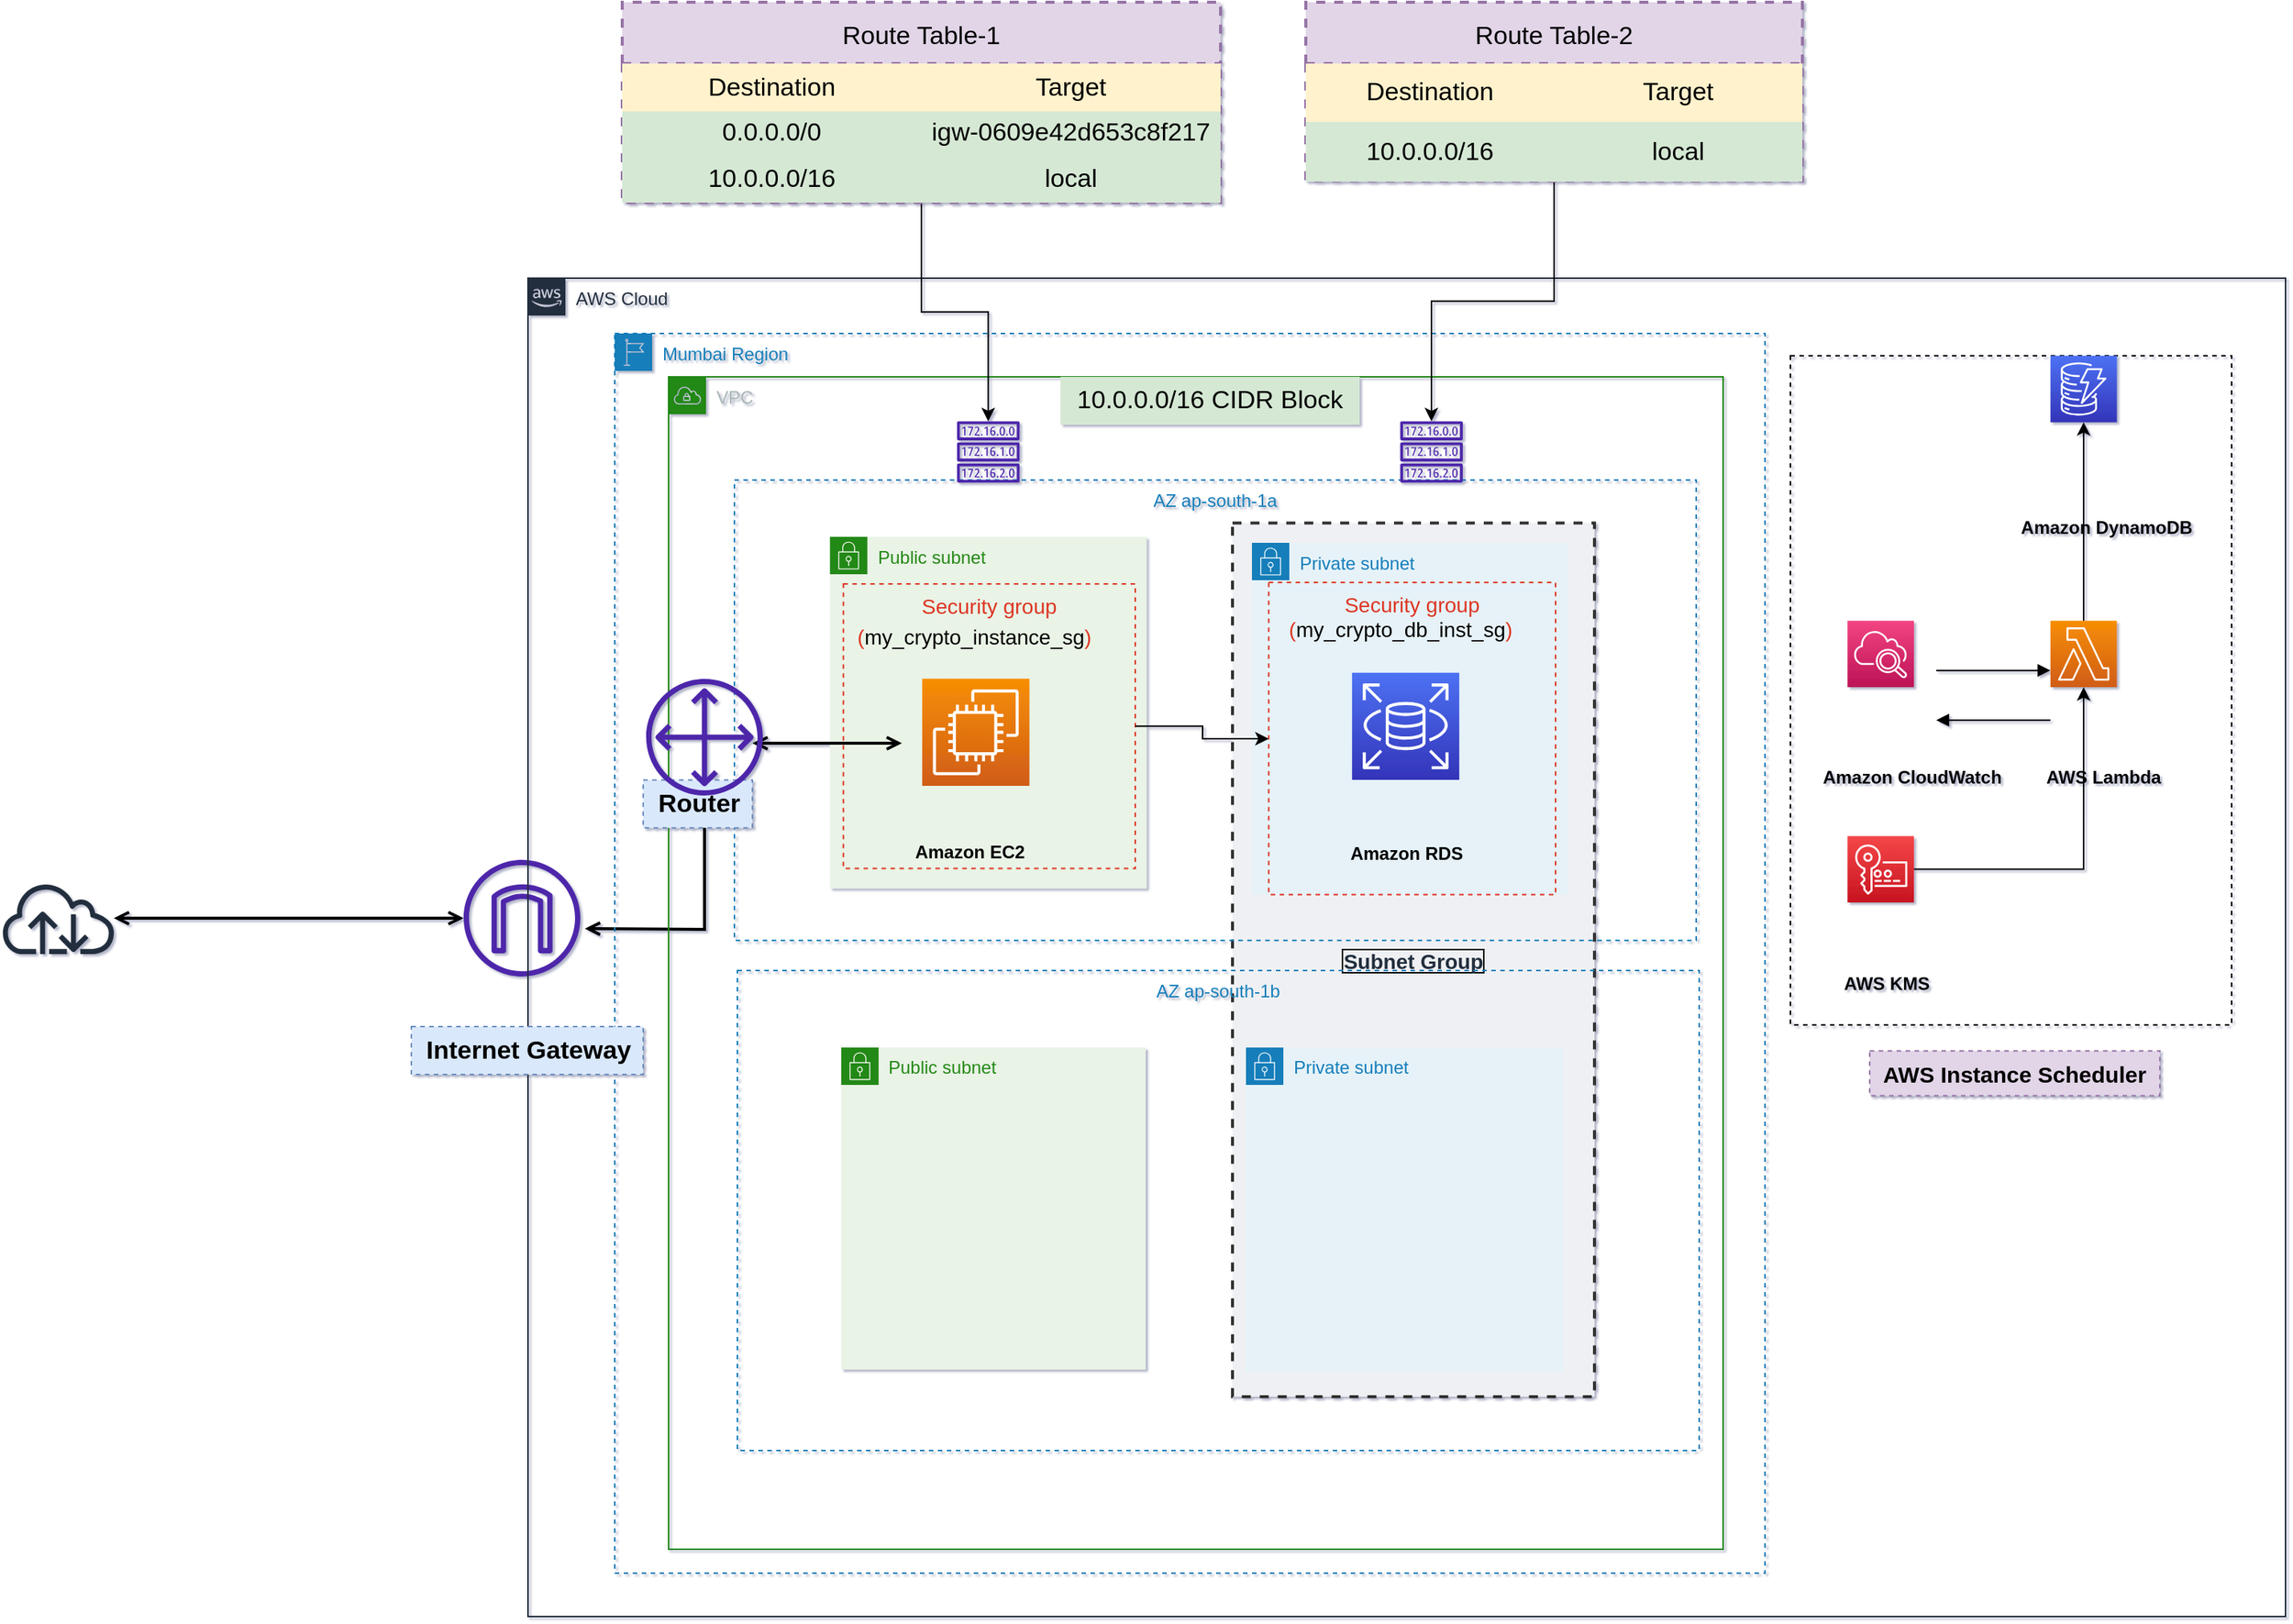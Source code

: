 <mxfile version="20.2.2" type="github">
  <diagram id="2K0YEEOZ1l51ox7jcc1k" name="Page-1">
    <mxGraphModel dx="2499" dy="1067" grid="0" gridSize="10" guides="1" tooltips="1" connect="1" arrows="1" fold="1" page="1" pageScale="1" pageWidth="550" pageHeight="383" background="#FFFFFF" math="0" shadow="1">
      <root>
        <mxCell id="0" />
        <mxCell id="1" parent="0" />
        <mxCell id="SISaF7dtmsZQxDDT0848-29" value="" style="sketch=0;outlineConnect=0;fontColor=#232F3E;gradientColor=none;fillColor=#4D27AA;strokeColor=none;dashed=0;verticalLabelPosition=bottom;verticalAlign=top;align=center;html=1;fontSize=12;fontStyle=0;aspect=fixed;pointerEvents=1;shape=mxgraph.aws4.internet_gateway;labelBackgroundColor=none;labelBorderColor=none;" parent="1" vertex="1">
          <mxGeometry x="380" y="592" width="78" height="78" as="geometry" />
        </mxCell>
        <mxCell id="SISaF7dtmsZQxDDT0848-30" value="" style="sketch=0;outlineConnect=0;fontColor=#232F3E;gradientColor=none;fillColor=#232F3D;strokeColor=none;dashed=0;verticalLabelPosition=bottom;verticalAlign=top;align=center;html=1;fontSize=12;fontStyle=0;aspect=fixed;pointerEvents=1;shape=mxgraph.aws4.internet;labelBackgroundColor=none;labelBorderColor=none;" parent="1" vertex="1">
          <mxGeometry x="70" y="607" width="78" height="48" as="geometry" />
        </mxCell>
        <mxCell id="SISaF7dtmsZQxDDT0848-38" value="" style="group" parent="1" vertex="1" connectable="0">
          <mxGeometry x="423" y="203" width="1175" height="895" as="geometry" />
        </mxCell>
        <mxCell id="SISaF7dtmsZQxDDT0848-16" value="Subnet Group" style="fillColor=#EFF0F3;strokeColor=#333333;dashed=1;verticalAlign=middle;fontStyle=1;fontColor=#232F3D;fontSize=14;labelBorderColor=default;labelBackgroundColor=none;strokeWidth=2;" parent="SISaF7dtmsZQxDDT0848-38" vertex="1">
          <mxGeometry x="471" y="163.78" width="242" height="584.22" as="geometry" />
        </mxCell>
        <mxCell id="Ib_drEK7eYLLQow4bi6I-1" value="AWS Cloud" style="points=[[0,0],[0.25,0],[0.5,0],[0.75,0],[1,0],[1,0.25],[1,0.5],[1,0.75],[1,1],[0.75,1],[0.5,1],[0.25,1],[0,1],[0,0.75],[0,0.5],[0,0.25]];outlineConnect=0;gradientColor=none;html=1;whiteSpace=wrap;fontSize=12;fontStyle=0;container=1;pointerEvents=0;collapsible=0;recursiveResize=0;shape=mxgraph.aws4.group;grIcon=mxgraph.aws4.group_aws_cloud_alt;strokeColor=#232F3E;fillColor=none;verticalAlign=top;align=left;spacingLeft=30;fontColor=#232F3E;dashed=0;" parent="SISaF7dtmsZQxDDT0848-38" vertex="1">
          <mxGeometry width="1175" height="895" as="geometry" />
        </mxCell>
        <mxCell id="SISaF7dtmsZQxDDT0848-35" value="" style="group;labelBorderColor=default;strokeColor=default;dashed=1;" parent="Ib_drEK7eYLLQow4bi6I-1" vertex="1" connectable="0">
          <mxGeometry x="844.003" y="51.901" width="294.956" height="447.5" as="geometry" />
        </mxCell>
        <mxCell id="Ib_drEK7eYLLQow4bi6I-46" value="AWS KMS" style="text;html=1;align=center;verticalAlign=middle;resizable=0;points=[];autosize=1;strokeColor=none;fillColor=none;fontFamily=Helvetica;fontSize=12;fontStyle=1" parent="SISaF7dtmsZQxDDT0848-35" vertex="1">
          <mxGeometry x="26.033" y="407.34" width="75" height="26" as="geometry" />
        </mxCell>
        <mxCell id="SISaF7dtmsZQxDDT0848-1" value="" style="group" parent="SISaF7dtmsZQxDDT0848-35" vertex="1" connectable="0">
          <mxGeometry width="294.956" height="398.734" as="geometry" />
        </mxCell>
        <mxCell id="Ib_drEK7eYLLQow4bi6I-13" value="" style="sketch=0;points=[[0,0,0],[0.25,0,0],[0.5,0,0],[0.75,0,0],[1,0,0],[0,1,0],[0.25,1,0],[0.5,1,0],[0.75,1,0],[1,1,0],[0,0.25,0],[0,0.5,0],[0,0.75,0],[1,0.25,0],[1,0.5,0],[1,0.75,0]];outlineConnect=0;fontColor=#232F3E;gradientColor=#F78E04;gradientDirection=north;fillColor=#D05C17;strokeColor=#ffffff;dashed=0;verticalLabelPosition=bottom;verticalAlign=top;align=center;html=1;fontSize=12;fontStyle=0;aspect=fixed;shape=mxgraph.aws4.resourceIcon;resIcon=mxgraph.aws4.lambda;" parent="SISaF7dtmsZQxDDT0848-1" vertex="1">
          <mxGeometry x="173.827" y="177.215" width="44.423" height="44.423" as="geometry" />
        </mxCell>
        <mxCell id="Ib_drEK7eYLLQow4bi6I-51" style="edgeStyle=orthogonalEdgeStyle;rounded=0;orthogonalLoop=1;jettySize=auto;html=1;entryX=0.5;entryY=1;entryDx=0;entryDy=0;entryPerimeter=0;strokeColor=#000000;" parent="SISaF7dtmsZQxDDT0848-1" source="Ib_drEK7eYLLQow4bi6I-14" target="Ib_drEK7eYLLQow4bi6I-13" edge="1">
          <mxGeometry relative="1" as="geometry" />
        </mxCell>
        <mxCell id="Ib_drEK7eYLLQow4bi6I-14" value="" style="sketch=0;points=[[0,0,0],[0.25,0,0],[0.5,0,0],[0.75,0,0],[1,0,0],[0,1,0],[0.25,1,0],[0.5,1,0],[0.75,1,0],[1,1,0],[0,0.25,0],[0,0.5,0],[0,0.75,0],[1,0.25,0],[1,0.5,0],[1,0.75,0]];outlineConnect=0;fontColor=#232F3E;gradientColor=#F54749;gradientDirection=north;fillColor=#C7131F;strokeColor=#ffffff;dashed=0;verticalLabelPosition=bottom;verticalAlign=top;align=center;html=1;fontSize=12;fontStyle=0;aspect=fixed;shape=mxgraph.aws4.resourceIcon;resIcon=mxgraph.aws4.key_management_service;" parent="SISaF7dtmsZQxDDT0848-1" vertex="1">
          <mxGeometry x="38.157" y="321.202" width="44.423" height="44.423" as="geometry" />
        </mxCell>
        <mxCell id="Ib_drEK7eYLLQow4bi6I-15" value="" style="sketch=0;points=[[0,0,0],[0.25,0,0],[0.5,0,0],[0.75,0,0],[1,0,0],[0,1,0],[0.25,1,0],[0.5,1,0],[0.75,1,0],[1,1,0],[0,0.25,0],[0,0.5,0],[0,0.75,0],[1,0.25,0],[1,0.5,0],[1,0.75,0]];outlineConnect=0;fontColor=#232F3E;gradientColor=#4D72F3;gradientDirection=north;fillColor=#3334B9;strokeColor=#ffffff;dashed=0;verticalLabelPosition=bottom;verticalAlign=top;align=center;html=1;fontSize=12;fontStyle=0;aspect=fixed;shape=mxgraph.aws4.resourceIcon;resIcon=mxgraph.aws4.dynamodb;" parent="SISaF7dtmsZQxDDT0848-1" vertex="1">
          <mxGeometry x="173.827" width="44.423" height="44.423" as="geometry" />
        </mxCell>
        <mxCell id="Ib_drEK7eYLLQow4bi6I-16" value="" style="sketch=0;points=[[0,0,0],[0.25,0,0],[0.5,0,0],[0.75,0,0],[1,0,0],[0,1,0],[0.25,1,0],[0.5,1,0],[0.75,1,0],[1,1,0],[0,0.25,0],[0,0.5,0],[0,0.75,0],[1,0.25,0],[1,0.5,0],[1,0.75,0]];points=[[0,0,0],[0.25,0,0],[0.5,0,0],[0.75,0,0],[1,0,0],[0,1,0],[0.25,1,0],[0.5,1,0],[0.75,1,0],[1,1,0],[0,0.25,0],[0,0.5,0],[0,0.75,0],[1,0.25,0],[1,0.5,0],[1,0.75,0]];outlineConnect=0;fontColor=#232F3E;gradientColor=#F34482;gradientDirection=north;fillColor=#BC1356;strokeColor=#ffffff;dashed=0;verticalLabelPosition=bottom;verticalAlign=top;align=center;html=1;fontSize=12;fontStyle=0;aspect=fixed;shape=mxgraph.aws4.resourceIcon;resIcon=mxgraph.aws4.cloudwatch_2;" parent="SISaF7dtmsZQxDDT0848-1" vertex="1">
          <mxGeometry x="38.157" y="177.215" width="44.423" height="44.423" as="geometry" />
        </mxCell>
        <mxCell id="Ib_drEK7eYLLQow4bi6I-21" value="" style="edgeStyle=orthogonalEdgeStyle;html=1;endArrow=none;elbow=vertical;startArrow=block;startFill=1;strokeColor=#000000;rounded=0;" parent="SISaF7dtmsZQxDDT0848-1" edge="1">
          <mxGeometry width="100" relative="1" as="geometry">
            <mxPoint x="97.513" y="243.671" as="sourcePoint" />
            <mxPoint x="173.827" y="243.671" as="targetPoint" />
          </mxGeometry>
        </mxCell>
        <mxCell id="Ib_drEK7eYLLQow4bi6I-22" value="" style="edgeStyle=orthogonalEdgeStyle;html=1;endArrow=block;elbow=vertical;startArrow=none;endFill=1;strokeColor=#000000;rounded=0;" parent="SISaF7dtmsZQxDDT0848-1" edge="1">
          <mxGeometry width="100" relative="1" as="geometry">
            <mxPoint x="97.513" y="210.443" as="sourcePoint" />
            <mxPoint x="173.827" y="210.443" as="targetPoint" />
          </mxGeometry>
        </mxCell>
        <mxCell id="Ib_drEK7eYLLQow4bi6I-35" value="Amazon CloudWatch" style="text;html=1;align=center;verticalAlign=middle;resizable=0;points=[];autosize=1;strokeColor=none;fillColor=none;fontFamily=Helvetica;fontSize=12;fontStyle=1" parent="SISaF7dtmsZQxDDT0848-1" vertex="1">
          <mxGeometry x="12.45" y="268.691" width="138" height="26" as="geometry" />
        </mxCell>
        <mxCell id="Ib_drEK7eYLLQow4bi6I-47" value="AWS Lambda" style="text;html=1;align=center;verticalAlign=middle;resizable=0;points=[];autosize=1;strokeColor=none;fillColor=none;fontSize=12;fontStyle=1" parent="SISaF7dtmsZQxDDT0848-1" vertex="1">
          <mxGeometry x="161.684" y="268.691" width="95" height="26" as="geometry" />
        </mxCell>
        <mxCell id="Ib_drEK7eYLLQow4bi6I-49" value="Amazon DynamoDB" style="text;html=1;align=center;verticalAlign=middle;resizable=0;points=[];autosize=1;strokeColor=none;fillColor=none;fontSize=12;fontStyle=1" parent="SISaF7dtmsZQxDDT0848-1" vertex="1">
          <mxGeometry x="144.418" y="102.552" width="133" height="26" as="geometry" />
        </mxCell>
        <mxCell id="Ib_drEK7eYLLQow4bi6I-23" value="" style="edgeStyle=orthogonalEdgeStyle;rounded=0;orthogonalLoop=1;jettySize=auto;html=1;strokeColor=#000000;" parent="SISaF7dtmsZQxDDT0848-1" source="Ib_drEK7eYLLQow4bi6I-13" target="Ib_drEK7eYLLQow4bi6I-15" edge="1">
          <mxGeometry relative="1" as="geometry" />
        </mxCell>
        <mxCell id="SISaF7dtmsZQxDDT0848-132" value="" style="edgeStyle=orthogonalEdgeStyle;html=1;endArrow=open;elbow=vertical;startArrow=open;startFill=0;endFill=0;strokeColor=#000000;rounded=0;fontSize=17;fontColor=#000000;strokeWidth=2;" parent="Ib_drEK7eYLLQow4bi6I-1" target="SISaF7dtmsZQxDDT0848-32" edge="1">
          <mxGeometry width="100" relative="1" as="geometry">
            <mxPoint x="38" y="435" as="sourcePoint" />
            <mxPoint x="138" y="435" as="targetPoint" />
          </mxGeometry>
        </mxCell>
        <mxCell id="Ib_drEK7eYLLQow4bi6I-2" value="Mumbai Region" style="points=[[0,0],[0.25,0],[0.5,0],[0.75,0],[1,0],[1,0.25],[1,0.5],[1,0.75],[1,1],[0.75,1],[0.5,1],[0.25,1],[0,1],[0,0.75],[0,0.5],[0,0.25]];outlineConnect=0;gradientColor=none;html=1;whiteSpace=wrap;fontSize=12;fontStyle=0;container=1;pointerEvents=0;collapsible=0;recursiveResize=0;shape=mxgraph.aws4.group;grIcon=mxgraph.aws4.group_region;strokeColor=#147EBA;fillColor=none;verticalAlign=top;align=left;spacingLeft=30;fontColor=#147EBA;dashed=1;" parent="SISaF7dtmsZQxDDT0848-38" vertex="1">
          <mxGeometry x="58" y="37" width="769" height="829" as="geometry" />
        </mxCell>
        <mxCell id="SISaF7dtmsZQxDDT0848-8" value="AZ ap-south-1b" style="fillColor=none;strokeColor=#147EBA;dashed=1;verticalAlign=top;fontStyle=0;fontColor=#147EBA;" parent="Ib_drEK7eYLLQow4bi6I-2" vertex="1">
          <mxGeometry x="82" y="426" width="643" height="321" as="geometry" />
        </mxCell>
        <mxCell id="SISaF7dtmsZQxDDT0848-9" value="" style="group" parent="Ib_drEK7eYLLQow4bi6I-2" vertex="1" connectable="0">
          <mxGeometry x="151.4" y="477.49" width="203.6" height="215.51" as="geometry" />
        </mxCell>
        <mxCell id="SISaF7dtmsZQxDDT0848-10" value="Public subnet" style="points=[[0,0],[0.25,0],[0.5,0],[0.75,0],[1,0],[1,0.25],[1,0.5],[1,0.75],[1,1],[0.75,1],[0.5,1],[0.25,1],[0,1],[0,0.75],[0,0.5],[0,0.25]];outlineConnect=0;gradientColor=none;html=1;whiteSpace=wrap;fontSize=12;fontStyle=0;container=1;pointerEvents=0;collapsible=0;recursiveResize=0;shape=mxgraph.aws4.group;grIcon=mxgraph.aws4.group_security_group;grStroke=0;strokeColor=#248814;fillColor=#E9F3E6;verticalAlign=top;align=left;spacingLeft=30;fontColor=#248814;dashed=0;" parent="SISaF7dtmsZQxDDT0848-9" vertex="1">
          <mxGeometry width="203.6" height="215.357" as="geometry" />
        </mxCell>
        <mxCell id="SISaF7dtmsZQxDDT0848-13" value="Private subnet" style="points=[[0,0],[0.25,0],[0.5,0],[0.75,0],[1,0],[1,0.25],[1,0.5],[1,0.75],[1,1],[0.75,1],[0.5,1],[0.25,1],[0,1],[0,0.75],[0,0.5],[0,0.25]];outlineConnect=0;gradientColor=none;html=1;whiteSpace=wrap;fontSize=12;fontStyle=0;container=1;pointerEvents=0;collapsible=0;recursiveResize=0;shape=mxgraph.aws4.group;grIcon=mxgraph.aws4.group_security_group;grStroke=0;strokeColor=#147EBA;fillColor=#E6F2F8;verticalAlign=top;align=left;spacingLeft=30;fontColor=#147EBA;dashed=0;" parent="Ib_drEK7eYLLQow4bi6I-2" vertex="1">
          <mxGeometry x="422" y="477.49" width="212" height="217.51" as="geometry" />
        </mxCell>
        <mxCell id="Ib_drEK7eYLLQow4bi6I-3" value="AZ ap-south-1a" style="fillColor=none;strokeColor=#147EBA;dashed=1;verticalAlign=top;fontStyle=0;fontColor=#147EBA;" parent="SISaF7dtmsZQxDDT0848-38" vertex="1">
          <mxGeometry x="138" y="135" width="643" height="307.89" as="geometry" />
        </mxCell>
        <mxCell id="Ib_drEK7eYLLQow4bi6I-4" value="VPC" style="points=[[0,0],[0.25,0],[0.5,0],[0.75,0],[1,0],[1,0.25],[1,0.5],[1,0.75],[1,1],[0.75,1],[0.5,1],[0.25,1],[0,1],[0,0.75],[0,0.5],[0,0.25]];outlineConnect=0;gradientColor=none;html=1;whiteSpace=wrap;fontSize=12;fontStyle=0;container=1;pointerEvents=0;collapsible=0;recursiveResize=0;shape=mxgraph.aws4.group;grIcon=mxgraph.aws4.group_vpc;strokeColor=#248814;fillColor=none;verticalAlign=top;align=left;spacingLeft=30;fontColor=#AAB7B8;dashed=0;" parent="SISaF7dtmsZQxDDT0848-38" vertex="1">
          <mxGeometry x="94" y="66" width="705" height="784" as="geometry" />
        </mxCell>
        <mxCell id="Ib_drEK7eYLLQow4bi6I-6" value="Private subnet" style="points=[[0,0],[0.25,0],[0.5,0],[0.75,0],[1,0],[1,0.25],[1,0.5],[1,0.75],[1,1],[0.75,1],[0.5,1],[0.25,1],[0,1],[0,0.75],[0,0.5],[0,0.25]];outlineConnect=0;gradientColor=none;html=1;whiteSpace=wrap;fontSize=12;fontStyle=0;container=1;pointerEvents=0;collapsible=0;recursiveResize=0;shape=mxgraph.aws4.group;grIcon=mxgraph.aws4.group_security_group;grStroke=0;strokeColor=#147EBA;fillColor=#E6F2F8;verticalAlign=top;align=left;spacingLeft=30;fontColor=#147EBA;dashed=0;" parent="Ib_drEK7eYLLQow4bi6I-4" vertex="1">
          <mxGeometry x="390.005" y="110.995" width="211.729" height="235.284" as="geometry" />
        </mxCell>
        <mxCell id="SISaF7dtmsZQxDDT0848-20" value="Security group" style="fillColor=none;strokeColor=#DD3522;verticalAlign=top;fontStyle=0;fontColor=#DD3522;dashed=1;labelBackgroundColor=none;labelBorderColor=none;fontSize=14;" parent="Ib_drEK7eYLLQow4bi6I-6" vertex="1">
          <mxGeometry x="11.215" y="26.527" width="191.777" height="208.756" as="geometry" />
        </mxCell>
        <mxCell id="Ib_drEK7eYLLQow4bi6I-9" value="" style="sketch=0;points=[[0,0,0],[0.25,0,0],[0.5,0,0],[0.75,0,0],[1,0,0],[0,1,0],[0.25,1,0],[0.5,1,0],[0.75,1,0],[1,1,0],[0,0.25,0],[0,0.5,0],[0,0.75,0],[1,0.25,0],[1,0.5,0],[1,0.75,0]];outlineConnect=0;fontColor=#232F3E;gradientColor=#4D72F3;gradientDirection=north;fillColor=#3334B9;strokeColor=#ffffff;dashed=0;verticalLabelPosition=bottom;verticalAlign=top;align=center;html=1;fontSize=12;fontStyle=0;aspect=fixed;shape=mxgraph.aws4.resourceIcon;resIcon=mxgraph.aws4.rds;" parent="Ib_drEK7eYLLQow4bi6I-6" vertex="1">
          <mxGeometry x="66.909" y="86.858" width="71.689" height="71.689" as="geometry" />
        </mxCell>
        <mxCell id="Ib_drEK7eYLLQow4bi6I-53" value="Amazon RDS" style="text;html=1;align=center;verticalAlign=middle;resizable=0;points=[];autosize=1;strokeColor=none;fillColor=none;fontStyle=1" parent="Ib_drEK7eYLLQow4bi6I-6" vertex="1">
          <mxGeometry x="53.275" y="192.61" width="100" height="30" as="geometry" />
        </mxCell>
        <mxCell id="SISaF7dtmsZQxDDT0848-28" value="&lt;span style=&quot;color: rgb(221, 53, 34); user-select: auto;&quot;&gt;(&lt;/span&gt;&lt;span style=&quot;user-select: auto;&quot;&gt;my_crypto_db_inst_sg&lt;/span&gt;&lt;span style=&quot;color: rgb(221, 53, 34); user-select: auto;&quot;&gt;)&lt;/span&gt;" style="text;html=1;resizable=0;autosize=1;align=center;verticalAlign=middle;points=[];fillColor=none;strokeColor=none;rounded=0;dashed=1;labelBackgroundColor=none;labelBorderColor=none;fontSize=14;fontColor=#000000;" parent="Ib_drEK7eYLLQow4bi6I-6" vertex="1">
          <mxGeometry x="15.701" y="43.827" width="167" height="29" as="geometry" />
        </mxCell>
        <mxCell id="SISaF7dtmsZQxDDT0848-2" style="edgeStyle=orthogonalEdgeStyle;rounded=0;orthogonalLoop=1;jettySize=auto;html=1;exitX=0.5;exitY=1;exitDx=0;exitDy=0;" parent="SISaF7dtmsZQxDDT0848-38" source="Ib_drEK7eYLLQow4bi6I-3" target="Ib_drEK7eYLLQow4bi6I-3" edge="1">
          <mxGeometry relative="1" as="geometry" />
        </mxCell>
        <mxCell id="SISaF7dtmsZQxDDT0848-5" value="" style="group" parent="SISaF7dtmsZQxDDT0848-38" vertex="1" connectable="0">
          <mxGeometry x="201.871" y="173.003" width="211.729" height="235.284" as="geometry" />
        </mxCell>
        <mxCell id="Ib_drEK7eYLLQow4bi6I-5" value="Public subnet" style="points=[[0,0],[0.25,0],[0.5,0],[0.75,0],[1,0],[1,0.25],[1,0.5],[1,0.75],[1,1],[0.75,1],[0.5,1],[0.25,1],[0,1],[0,0.75],[0,0.5],[0,0.25]];outlineConnect=0;gradientColor=none;html=1;whiteSpace=wrap;fontSize=12;fontStyle=0;container=1;pointerEvents=0;collapsible=0;recursiveResize=0;shape=mxgraph.aws4.group;grIcon=mxgraph.aws4.group_security_group;grStroke=0;strokeColor=#248814;fillColor=#E9F3E6;verticalAlign=top;align=left;spacingLeft=30;fontColor=#248814;dashed=0;" parent="SISaF7dtmsZQxDDT0848-5" vertex="1">
          <mxGeometry width="211.729" height="235.116" as="geometry" />
        </mxCell>
        <mxCell id="SISaF7dtmsZQxDDT0848-18" value="Security group" style="fillColor=none;strokeColor=#DD3522;verticalAlign=top;fontStyle=0;fontColor=#DD3522;dashed=1;labelBackgroundColor=none;labelBorderColor=none;fontSize=14;" parent="Ib_drEK7eYLLQow4bi6I-5" vertex="1">
          <mxGeometry x="8.972" y="31.483" width="195.144" height="190.208" as="geometry" />
        </mxCell>
        <mxCell id="Ib_drEK7eYLLQow4bi6I-7" value="" style="sketch=0;points=[[0,0,0],[0.25,0,0],[0.5,0,0],[0.75,0,0],[1,0,0],[0,1,0],[0.25,1,0],[0.5,1,0],[0.75,1,0],[1,1,0],[0,0.25,0],[0,0.5,0],[0,0.75,0],[1,0.25,0],[1,0.5,0],[1,0.75,0]];outlineConnect=0;fontColor=#232F3E;gradientColor=#F78E04;gradientDirection=north;fillColor=#D05C17;strokeColor=#ffffff;dashed=0;verticalLabelPosition=bottom;verticalAlign=top;align=center;html=1;fontSize=12;fontStyle=0;aspect=fixed;shape=mxgraph.aws4.resourceIcon;resIcon=mxgraph.aws4.ec2;" parent="Ib_drEK7eYLLQow4bi6I-5" vertex="1">
          <mxGeometry x="61.684" y="94.856" width="71.69" height="71.69" as="geometry" />
        </mxCell>
        <mxCell id="SISaF7dtmsZQxDDT0848-21" value="&lt;span style=&quot;color: rgb(221, 53, 34); user-select: auto;&quot;&gt;(&lt;/span&gt;&lt;span style=&quot;user-select: auto;&quot;&gt;my_crypto_instance_sg&lt;/span&gt;&lt;span style=&quot;color: rgb(221, 53, 34); user-select: auto;&quot;&gt;)&lt;/span&gt;" style="text;html=1;resizable=0;autosize=1;align=center;verticalAlign=middle;points=[];fillColor=none;strokeColor=none;rounded=0;dashed=1;labelBackgroundColor=none;labelBorderColor=none;fontSize=14;fontColor=#000000;" parent="Ib_drEK7eYLLQow4bi6I-5" vertex="1">
          <mxGeometry x="8.969" y="52.473" width="174" height="29" as="geometry" />
        </mxCell>
        <mxCell id="Ib_drEK7eYLLQow4bi6I-52" value="Amazon EC2" style="text;html=1;align=center;verticalAlign=middle;resizable=0;points=[];autosize=1;strokeColor=none;fillColor=none;fontStyle=1" parent="SISaF7dtmsZQxDDT0848-5" vertex="1">
          <mxGeometry x="43.407" y="195.76" width="100" height="30" as="geometry" />
        </mxCell>
        <mxCell id="SISaF7dtmsZQxDDT0848-37" value="AWS Instance Scheduler" style="text;resizable=0;autosize=1;align=center;verticalAlign=middle;points=[];fillColor=#e1d5e7;strokeColor=#9673a6;rounded=0;dashed=1;labelBackgroundColor=none;labelBorderColor=none;fontSize=15;fontStyle=1;" parent="SISaF7dtmsZQxDDT0848-38" vertex="1">
          <mxGeometry x="896.997" y="516.701" width="194" height="30" as="geometry" />
        </mxCell>
        <mxCell id="SISaF7dtmsZQxDDT0848-31" value="" style="sketch=0;outlineConnect=0;fontColor=#232F3E;gradientColor=none;fillColor=#4D27AA;strokeColor=none;dashed=0;verticalLabelPosition=bottom;verticalAlign=top;align=center;html=1;fontSize=12;fontStyle=0;aspect=fixed;pointerEvents=1;shape=mxgraph.aws4.route_table;labelBackgroundColor=none;labelBorderColor=none;" parent="SISaF7dtmsZQxDDT0848-38" vertex="1">
          <mxGeometry x="286.7" y="95.728" width="42.08" height="41" as="geometry" />
        </mxCell>
        <mxCell id="SISaF7dtmsZQxDDT0848-39" value="" style="sketch=0;outlineConnect=0;fontColor=#232F3E;gradientColor=none;fillColor=#4D27AA;strokeColor=none;dashed=0;verticalLabelPosition=bottom;verticalAlign=top;align=center;html=1;fontSize=12;fontStyle=0;aspect=fixed;pointerEvents=1;shape=mxgraph.aws4.route_table;labelBackgroundColor=none;labelBorderColor=none;" parent="SISaF7dtmsZQxDDT0848-38" vertex="1">
          <mxGeometry x="583" y="95.728" width="42.08" height="41" as="geometry" />
        </mxCell>
        <mxCell id="SISaF7dtmsZQxDDT0848-40" value="Internet Gateway" style="text;html=1;resizable=0;autosize=1;align=center;verticalAlign=middle;points=[];fillColor=#dae8fc;strokeColor=#6c8ebf;rounded=0;dashed=1;labelBackgroundColor=none;labelBorderColor=none;fontSize=17;fontStyle=1" parent="SISaF7dtmsZQxDDT0848-38" vertex="1">
          <mxGeometry x="-78" y="500.554" width="155" height="32" as="geometry" />
        </mxCell>
        <mxCell id="SISaF7dtmsZQxDDT0848-82" value="Router" style="text;html=1;resizable=0;autosize=1;align=center;verticalAlign=middle;points=[];fillColor=#dae8fc;strokeColor=#6c8ebf;rounded=0;dashed=1;labelBackgroundColor=none;labelBorderColor=none;fontSize=17;fontStyle=1" parent="SISaF7dtmsZQxDDT0848-38" vertex="1">
          <mxGeometry x="77" y="335.625" width="73" height="32" as="geometry" />
        </mxCell>
        <mxCell id="SISaF7dtmsZQxDDT0848-133" value="" style="edgeStyle=orthogonalEdgeStyle;html=1;endArrow=open;elbow=vertical;startArrow=open;startFill=0;endFill=0;strokeColor=#000000;rounded=0;fontSize=17;fontColor=#000000;strokeWidth=2;" parent="SISaF7dtmsZQxDDT0848-38" edge="1">
          <mxGeometry width="100" relative="1" as="geometry">
            <mxPoint x="150" y="311" as="sourcePoint" />
            <mxPoint x="250" y="311" as="targetPoint" />
          </mxGeometry>
        </mxCell>
        <mxCell id="SISaF7dtmsZQxDDT0848-32" value="" style="sketch=0;outlineConnect=0;fontColor=#232F3E;gradientColor=none;fillColor=#4D27AA;strokeColor=none;dashed=0;verticalLabelPosition=bottom;verticalAlign=top;align=center;html=1;fontSize=12;fontStyle=0;aspect=fixed;pointerEvents=1;shape=mxgraph.aws4.customer_gateway;labelBackgroundColor=none;labelBorderColor=none;" parent="SISaF7dtmsZQxDDT0848-38" vertex="1">
          <mxGeometry x="78.999" y="268.004" width="78" height="78" as="geometry" />
        </mxCell>
        <mxCell id="SISaF7dtmsZQxDDT0848-137" value="10.0.0.0/16 CIDR Block" style="shape=partialRectangle;html=1;whiteSpace=wrap;connectable=0;overflow=hidden;fillColor=#d5e8d4;top=0;left=0;bottom=0;right=0;pointerEvents=1;dashed=1;labelBackgroundColor=none;labelBorderColor=none;fontSize=17;strokeColor=#82b366;strokeWidth=2;" parent="SISaF7dtmsZQxDDT0848-38" vertex="1">
          <mxGeometry x="356" y="66.0" width="200" height="32" as="geometry">
            <mxRectangle width="200" height="32" as="alternateBounds" />
          </mxGeometry>
        </mxCell>
        <mxCell id="qGox67uJxcmE_iJzQpfh-1" value="" style="edgeStyle=orthogonalEdgeStyle;rounded=0;orthogonalLoop=1;jettySize=auto;html=1;" edge="1" parent="SISaF7dtmsZQxDDT0848-38" source="SISaF7dtmsZQxDDT0848-18" target="SISaF7dtmsZQxDDT0848-20">
          <mxGeometry relative="1" as="geometry">
            <Array as="points">
              <mxPoint x="451" y="300" />
              <mxPoint x="451" y="308" />
            </Array>
          </mxGeometry>
        </mxCell>
        <mxCell id="SISaF7dtmsZQxDDT0848-118" style="edgeStyle=orthogonalEdgeStyle;rounded=0;orthogonalLoop=1;jettySize=auto;html=1;fontSize=17;fontColor=#000000;" parent="1" source="SISaF7dtmsZQxDDT0848-97" target="SISaF7dtmsZQxDDT0848-31" edge="1">
          <mxGeometry relative="1" as="geometry" />
        </mxCell>
        <mxCell id="SISaF7dtmsZQxDDT0848-97" value="Route Table-1" style="shape=table;startSize=41;container=1;collapsible=0;childLayout=tableLayout;dashed=1;labelBackgroundColor=none;labelBorderColor=none;fontSize=17;strokeColor=#9673a6;strokeWidth=2;html=0;fillColor=#e1d5e7;" parent="1" vertex="1">
          <mxGeometry x="486" y="18.5" width="400" height="134" as="geometry" />
        </mxCell>
        <mxCell id="SISaF7dtmsZQxDDT0848-98" value="" style="shape=tableRow;horizontal=0;startSize=0;swimlaneHead=0;swimlaneBody=0;top=0;left=0;bottom=0;right=0;collapsible=0;dropTarget=0;fillColor=none;points=[[0,0.5],[1,0.5]];portConstraint=eastwest;dashed=1;labelBackgroundColor=none;labelBorderColor=none;fontSize=17;fontColor=#000000;strokeColor=default;strokeWidth=2;html=0;" parent="SISaF7dtmsZQxDDT0848-97" vertex="1">
          <mxGeometry y="41" width="400" height="32" as="geometry" />
        </mxCell>
        <mxCell id="SISaF7dtmsZQxDDT0848-99" value="Destination" style="shape=partialRectangle;html=1;whiteSpace=wrap;connectable=0;overflow=hidden;fillColor=#fff2cc;top=0;left=0;bottom=0;right=0;pointerEvents=1;dashed=1;labelBackgroundColor=none;labelBorderColor=none;fontSize=17;strokeColor=#d6b656;strokeWidth=2;" parent="SISaF7dtmsZQxDDT0848-98" vertex="1">
          <mxGeometry width="200" height="32" as="geometry">
            <mxRectangle width="200" height="32" as="alternateBounds" />
          </mxGeometry>
        </mxCell>
        <mxCell id="SISaF7dtmsZQxDDT0848-100" value="Target" style="shape=partialRectangle;html=1;whiteSpace=wrap;connectable=0;overflow=hidden;fillColor=#fff2cc;top=0;left=0;bottom=0;right=0;pointerEvents=1;dashed=1;labelBackgroundColor=none;labelBorderColor=none;fontSize=17;strokeColor=#d6b656;strokeWidth=2;" parent="SISaF7dtmsZQxDDT0848-98" vertex="1">
          <mxGeometry x="200" width="200" height="32" as="geometry">
            <mxRectangle width="200" height="32" as="alternateBounds" />
          </mxGeometry>
        </mxCell>
        <mxCell id="SISaF7dtmsZQxDDT0848-101" value="" style="shape=tableRow;horizontal=0;startSize=0;swimlaneHead=0;swimlaneBody=0;top=0;left=0;bottom=0;right=0;collapsible=0;dropTarget=0;fillColor=none;points=[[0,0.5],[1,0.5]];portConstraint=eastwest;dashed=1;labelBackgroundColor=none;labelBorderColor=none;fontSize=17;fontColor=#000000;strokeColor=default;strokeWidth=2;html=0;" parent="SISaF7dtmsZQxDDT0848-97" vertex="1">
          <mxGeometry y="73" width="400" height="29" as="geometry" />
        </mxCell>
        <mxCell id="SISaF7dtmsZQxDDT0848-102" value="0.0.0.0/0" style="shape=partialRectangle;html=1;whiteSpace=wrap;connectable=0;overflow=hidden;fillColor=#d5e8d4;top=0;left=0;bottom=0;right=0;pointerEvents=1;labelBackgroundColor=none;labelBorderColor=none;fontSize=17;strokeColor=#000000;strokeWidth=2;" parent="SISaF7dtmsZQxDDT0848-101" vertex="1">
          <mxGeometry width="200" height="29" as="geometry">
            <mxRectangle width="200" height="29" as="alternateBounds" />
          </mxGeometry>
        </mxCell>
        <mxCell id="SISaF7dtmsZQxDDT0848-103" value="igw-0609e42d653c8f217" style="shape=partialRectangle;html=1;whiteSpace=wrap;connectable=0;overflow=hidden;fillColor=#d5e8d4;top=0;left=0;bottom=0;right=0;pointerEvents=1;dashed=1;labelBackgroundColor=none;labelBorderColor=none;fontSize=17;strokeColor=#82b366;strokeWidth=2;" parent="SISaF7dtmsZQxDDT0848-101" vertex="1">
          <mxGeometry x="200" width="200" height="29" as="geometry">
            <mxRectangle width="200" height="29" as="alternateBounds" />
          </mxGeometry>
        </mxCell>
        <mxCell id="SISaF7dtmsZQxDDT0848-104" value="" style="shape=tableRow;horizontal=0;startSize=0;swimlaneHead=0;swimlaneBody=0;top=0;left=0;bottom=0;right=0;collapsible=0;dropTarget=0;fillColor=none;points=[[0,0.5],[1,0.5]];portConstraint=eastwest;dashed=1;labelBackgroundColor=none;labelBorderColor=none;fontSize=17;fontColor=#000000;strokeColor=default;strokeWidth=2;html=0;" parent="SISaF7dtmsZQxDDT0848-97" vertex="1">
          <mxGeometry y="102" width="400" height="32" as="geometry" />
        </mxCell>
        <mxCell id="SISaF7dtmsZQxDDT0848-105" value="10.0.0.0/16" style="shape=partialRectangle;html=1;whiteSpace=wrap;connectable=0;overflow=hidden;fillColor=#d5e8d4;top=0;left=0;bottom=0;right=0;pointerEvents=1;dashed=1;labelBackgroundColor=none;labelBorderColor=none;fontSize=17;strokeColor=#82b366;strokeWidth=2;" parent="SISaF7dtmsZQxDDT0848-104" vertex="1">
          <mxGeometry width="200" height="32" as="geometry">
            <mxRectangle width="200" height="32" as="alternateBounds" />
          </mxGeometry>
        </mxCell>
        <mxCell id="SISaF7dtmsZQxDDT0848-106" value="local" style="shape=partialRectangle;html=1;whiteSpace=wrap;connectable=0;overflow=hidden;fillColor=#d5e8d4;top=0;left=0;bottom=0;right=0;pointerEvents=1;dashed=1;labelBackgroundColor=none;labelBorderColor=none;fontSize=17;strokeColor=#82b366;strokeWidth=2;" parent="SISaF7dtmsZQxDDT0848-104" vertex="1">
          <mxGeometry x="200" width="200" height="32" as="geometry">
            <mxRectangle width="200" height="32" as="alternateBounds" />
          </mxGeometry>
        </mxCell>
        <mxCell id="SISaF7dtmsZQxDDT0848-119" style="edgeStyle=orthogonalEdgeStyle;rounded=0;orthogonalLoop=1;jettySize=auto;html=1;fontSize=17;fontColor=#000000;" parent="1" source="SISaF7dtmsZQxDDT0848-107" target="SISaF7dtmsZQxDDT0848-39" edge="1">
          <mxGeometry relative="1" as="geometry" />
        </mxCell>
        <mxCell id="SISaF7dtmsZQxDDT0848-107" value="Route Table-2" style="shape=table;startSize=41;container=1;collapsible=0;childLayout=tableLayout;dashed=1;labelBackgroundColor=none;labelBorderColor=none;fontSize=17;strokeColor=#9673a6;strokeWidth=2;html=0;fillColor=#e1d5e7;" parent="1" vertex="1">
          <mxGeometry x="943" y="18.5" width="332" height="119.5" as="geometry" />
        </mxCell>
        <mxCell id="SISaF7dtmsZQxDDT0848-108" value="" style="shape=tableRow;horizontal=0;startSize=0;swimlaneHead=0;swimlaneBody=0;top=0;left=0;bottom=0;right=0;collapsible=0;dropTarget=0;fillColor=none;points=[[0,0.5],[1,0.5]];portConstraint=eastwest;dashed=1;labelBackgroundColor=none;labelBorderColor=none;fontSize=17;fontColor=#000000;strokeColor=default;strokeWidth=2;html=0;" parent="SISaF7dtmsZQxDDT0848-107" vertex="1">
          <mxGeometry y="41" width="332" height="39" as="geometry" />
        </mxCell>
        <mxCell id="SISaF7dtmsZQxDDT0848-109" value="Destination" style="shape=partialRectangle;html=1;whiteSpace=wrap;connectable=0;overflow=hidden;fillColor=#fff2cc;top=0;left=0;bottom=0;right=0;pointerEvents=1;dashed=1;labelBackgroundColor=none;labelBorderColor=none;fontSize=17;strokeColor=#d6b656;strokeWidth=2;" parent="SISaF7dtmsZQxDDT0848-108" vertex="1">
          <mxGeometry width="166" height="39" as="geometry">
            <mxRectangle width="166" height="39" as="alternateBounds" />
          </mxGeometry>
        </mxCell>
        <mxCell id="SISaF7dtmsZQxDDT0848-110" value="Target" style="shape=partialRectangle;html=1;whiteSpace=wrap;connectable=0;overflow=hidden;fillColor=#fff2cc;top=0;left=0;bottom=0;right=0;pointerEvents=1;dashed=1;labelBackgroundColor=none;labelBorderColor=none;fontSize=17;strokeColor=#d6b656;strokeWidth=2;" parent="SISaF7dtmsZQxDDT0848-108" vertex="1">
          <mxGeometry x="166" width="166" height="39" as="geometry">
            <mxRectangle width="166" height="39" as="alternateBounds" />
          </mxGeometry>
        </mxCell>
        <mxCell id="SISaF7dtmsZQxDDT0848-114" value="" style="shape=tableRow;horizontal=0;startSize=0;swimlaneHead=0;swimlaneBody=0;top=0;left=0;bottom=0;right=0;collapsible=0;dropTarget=0;fillColor=none;points=[[0,0.5],[1,0.5]];portConstraint=eastwest;dashed=1;labelBackgroundColor=none;labelBorderColor=none;fontSize=17;fontColor=#000000;strokeColor=default;strokeWidth=2;html=0;" parent="SISaF7dtmsZQxDDT0848-107" vertex="1">
          <mxGeometry y="80" width="332" height="40" as="geometry" />
        </mxCell>
        <mxCell id="SISaF7dtmsZQxDDT0848-115" value="10.0.0.0/16" style="shape=partialRectangle;html=1;whiteSpace=wrap;connectable=0;overflow=hidden;fillColor=#d5e8d4;top=0;left=0;bottom=0;right=0;pointerEvents=1;dashed=1;labelBackgroundColor=none;labelBorderColor=none;fontSize=17;strokeColor=#82b366;strokeWidth=2;" parent="SISaF7dtmsZQxDDT0848-114" vertex="1">
          <mxGeometry width="166" height="40" as="geometry">
            <mxRectangle width="166" height="40" as="alternateBounds" />
          </mxGeometry>
        </mxCell>
        <mxCell id="SISaF7dtmsZQxDDT0848-116" value="local" style="shape=partialRectangle;html=1;whiteSpace=wrap;connectable=0;overflow=hidden;fillColor=#d5e8d4;top=0;left=0;bottom=0;right=0;pointerEvents=1;dashed=1;labelBackgroundColor=none;labelBorderColor=none;fontSize=17;strokeColor=#82b366;strokeWidth=2;" parent="SISaF7dtmsZQxDDT0848-114" vertex="1">
          <mxGeometry x="166" width="166" height="40" as="geometry">
            <mxRectangle width="166" height="40" as="alternateBounds" />
          </mxGeometry>
        </mxCell>
        <mxCell id="SISaF7dtmsZQxDDT0848-131" value="" style="edgeStyle=orthogonalEdgeStyle;html=1;endArrow=open;elbow=vertical;startArrow=open;startFill=0;endFill=0;strokeColor=#000000;rounded=0;fontSize=17;fontColor=#000000;strokeWidth=2;" parent="1" source="SISaF7dtmsZQxDDT0848-30" target="SISaF7dtmsZQxDDT0848-29" edge="1">
          <mxGeometry width="100" relative="1" as="geometry">
            <mxPoint x="200" y="631" as="sourcePoint" />
            <mxPoint x="300" y="631" as="targetPoint" />
          </mxGeometry>
        </mxCell>
      </root>
    </mxGraphModel>
  </diagram>
</mxfile>
